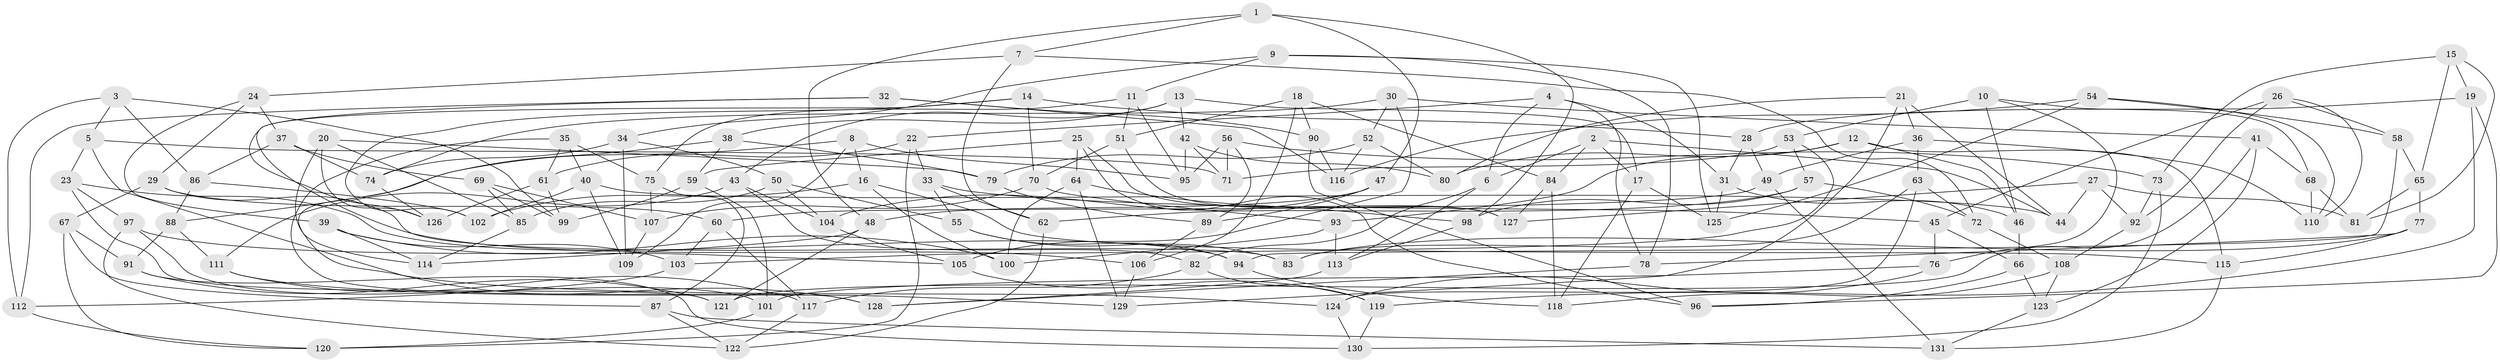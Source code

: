 // coarse degree distribution, {5: 0.08235294117647059, 6: 0.4588235294117647, 4: 0.4470588235294118, 3: 0.011764705882352941}
// Generated by graph-tools (version 1.1) at 2025/42/03/06/25 10:42:19]
// undirected, 131 vertices, 262 edges
graph export_dot {
graph [start="1"]
  node [color=gray90,style=filled];
  1;
  2;
  3;
  4;
  5;
  6;
  7;
  8;
  9;
  10;
  11;
  12;
  13;
  14;
  15;
  16;
  17;
  18;
  19;
  20;
  21;
  22;
  23;
  24;
  25;
  26;
  27;
  28;
  29;
  30;
  31;
  32;
  33;
  34;
  35;
  36;
  37;
  38;
  39;
  40;
  41;
  42;
  43;
  44;
  45;
  46;
  47;
  48;
  49;
  50;
  51;
  52;
  53;
  54;
  55;
  56;
  57;
  58;
  59;
  60;
  61;
  62;
  63;
  64;
  65;
  66;
  67;
  68;
  69;
  70;
  71;
  72;
  73;
  74;
  75;
  76;
  77;
  78;
  79;
  80;
  81;
  82;
  83;
  84;
  85;
  86;
  87;
  88;
  89;
  90;
  91;
  92;
  93;
  94;
  95;
  96;
  97;
  98;
  99;
  100;
  101;
  102;
  103;
  104;
  105;
  106;
  107;
  108;
  109;
  110;
  111;
  112;
  113;
  114;
  115;
  116;
  117;
  118;
  119;
  120;
  121;
  122;
  123;
  124;
  125;
  126;
  127;
  128;
  129;
  130;
  131;
  1 -- 7;
  1 -- 47;
  1 -- 48;
  1 -- 98;
  2 -- 6;
  2 -- 44;
  2 -- 84;
  2 -- 17;
  3 -- 5;
  3 -- 86;
  3 -- 112;
  3 -- 99;
  4 -- 6;
  4 -- 22;
  4 -- 78;
  4 -- 31;
  5 -- 71;
  5 -- 124;
  5 -- 23;
  6 -- 82;
  6 -- 113;
  7 -- 62;
  7 -- 24;
  7 -- 72;
  8 -- 16;
  8 -- 109;
  8 -- 95;
  8 -- 88;
  9 -- 125;
  9 -- 11;
  9 -- 34;
  9 -- 78;
  10 -- 76;
  10 -- 68;
  10 -- 46;
  10 -- 53;
  11 -- 51;
  11 -- 75;
  11 -- 95;
  12 -- 80;
  12 -- 115;
  12 -- 46;
  12 -- 93;
  13 -- 38;
  13 -- 42;
  13 -- 17;
  13 -- 43;
  14 -- 70;
  14 -- 106;
  14 -- 102;
  14 -- 28;
  15 -- 73;
  15 -- 65;
  15 -- 81;
  15 -- 19;
  16 -- 100;
  16 -- 102;
  16 -- 115;
  17 -- 118;
  17 -- 125;
  18 -- 84;
  18 -- 106;
  18 -- 90;
  18 -- 51;
  19 -- 119;
  19 -- 96;
  19 -- 28;
  20 -- 114;
  20 -- 126;
  20 -- 79;
  20 -- 85;
  21 -- 36;
  21 -- 44;
  21 -- 129;
  21 -- 80;
  22 -- 33;
  22 -- 120;
  22 -- 61;
  23 -- 121;
  23 -- 94;
  23 -- 97;
  24 -- 37;
  24 -- 39;
  24 -- 29;
  25 -- 64;
  25 -- 59;
  25 -- 127;
  25 -- 96;
  26 -- 110;
  26 -- 58;
  26 -- 45;
  26 -- 92;
  27 -- 44;
  27 -- 81;
  27 -- 127;
  27 -- 92;
  28 -- 49;
  28 -- 31;
  29 -- 67;
  29 -- 83;
  29 -- 60;
  30 -- 41;
  30 -- 74;
  30 -- 105;
  30 -- 52;
  31 -- 125;
  31 -- 46;
  32 -- 112;
  32 -- 116;
  32 -- 126;
  32 -- 90;
  33 -- 45;
  33 -- 55;
  33 -- 62;
  34 -- 50;
  34 -- 74;
  34 -- 109;
  35 -- 128;
  35 -- 75;
  35 -- 61;
  35 -- 40;
  36 -- 63;
  36 -- 110;
  36 -- 49;
  37 -- 74;
  37 -- 86;
  37 -- 69;
  38 -- 79;
  38 -- 128;
  38 -- 59;
  39 -- 103;
  39 -- 100;
  39 -- 114;
  40 -- 102;
  40 -- 44;
  40 -- 109;
  41 -- 68;
  41 -- 121;
  41 -- 123;
  42 -- 95;
  42 -- 71;
  42 -- 80;
  43 -- 104;
  43 -- 111;
  43 -- 82;
  45 -- 66;
  45 -- 76;
  46 -- 66;
  47 -- 89;
  47 -- 48;
  47 -- 104;
  48 -- 121;
  48 -- 114;
  49 -- 60;
  49 -- 131;
  50 -- 85;
  50 -- 55;
  50 -- 104;
  51 -- 127;
  51 -- 70;
  52 -- 79;
  52 -- 80;
  52 -- 116;
  53 -- 103;
  53 -- 71;
  53 -- 57;
  54 -- 116;
  54 -- 110;
  54 -- 58;
  54 -- 125;
  55 -- 83;
  55 -- 94;
  56 -- 73;
  56 -- 95;
  56 -- 71;
  56 -- 89;
  57 -- 62;
  57 -- 72;
  57 -- 98;
  58 -- 94;
  58 -- 65;
  59 -- 101;
  59 -- 99;
  60 -- 103;
  60 -- 117;
  61 -- 99;
  61 -- 126;
  62 -- 122;
  63 -- 83;
  63 -- 72;
  63 -- 124;
  64 -- 98;
  64 -- 129;
  64 -- 100;
  65 -- 77;
  65 -- 81;
  66 -- 96;
  66 -- 123;
  67 -- 91;
  67 -- 87;
  67 -- 120;
  68 -- 110;
  68 -- 81;
  69 -- 107;
  69 -- 99;
  69 -- 85;
  70 -- 107;
  70 -- 93;
  72 -- 108;
  73 -- 130;
  73 -- 92;
  74 -- 126;
  75 -- 87;
  75 -- 107;
  76 -- 101;
  76 -- 124;
  77 -- 83;
  77 -- 78;
  77 -- 115;
  78 -- 128;
  79 -- 89;
  82 -- 119;
  82 -- 117;
  84 -- 118;
  84 -- 127;
  85 -- 114;
  86 -- 88;
  86 -- 102;
  87 -- 122;
  87 -- 131;
  88 -- 111;
  88 -- 91;
  89 -- 106;
  90 -- 96;
  90 -- 116;
  91 -- 130;
  91 -- 121;
  92 -- 108;
  93 -- 100;
  93 -- 113;
  94 -- 118;
  97 -- 101;
  97 -- 122;
  97 -- 105;
  98 -- 113;
  101 -- 120;
  103 -- 112;
  104 -- 105;
  105 -- 119;
  106 -- 129;
  107 -- 109;
  108 -- 123;
  108 -- 118;
  111 -- 117;
  111 -- 129;
  112 -- 120;
  113 -- 128;
  115 -- 131;
  117 -- 122;
  119 -- 130;
  123 -- 131;
  124 -- 130;
}
